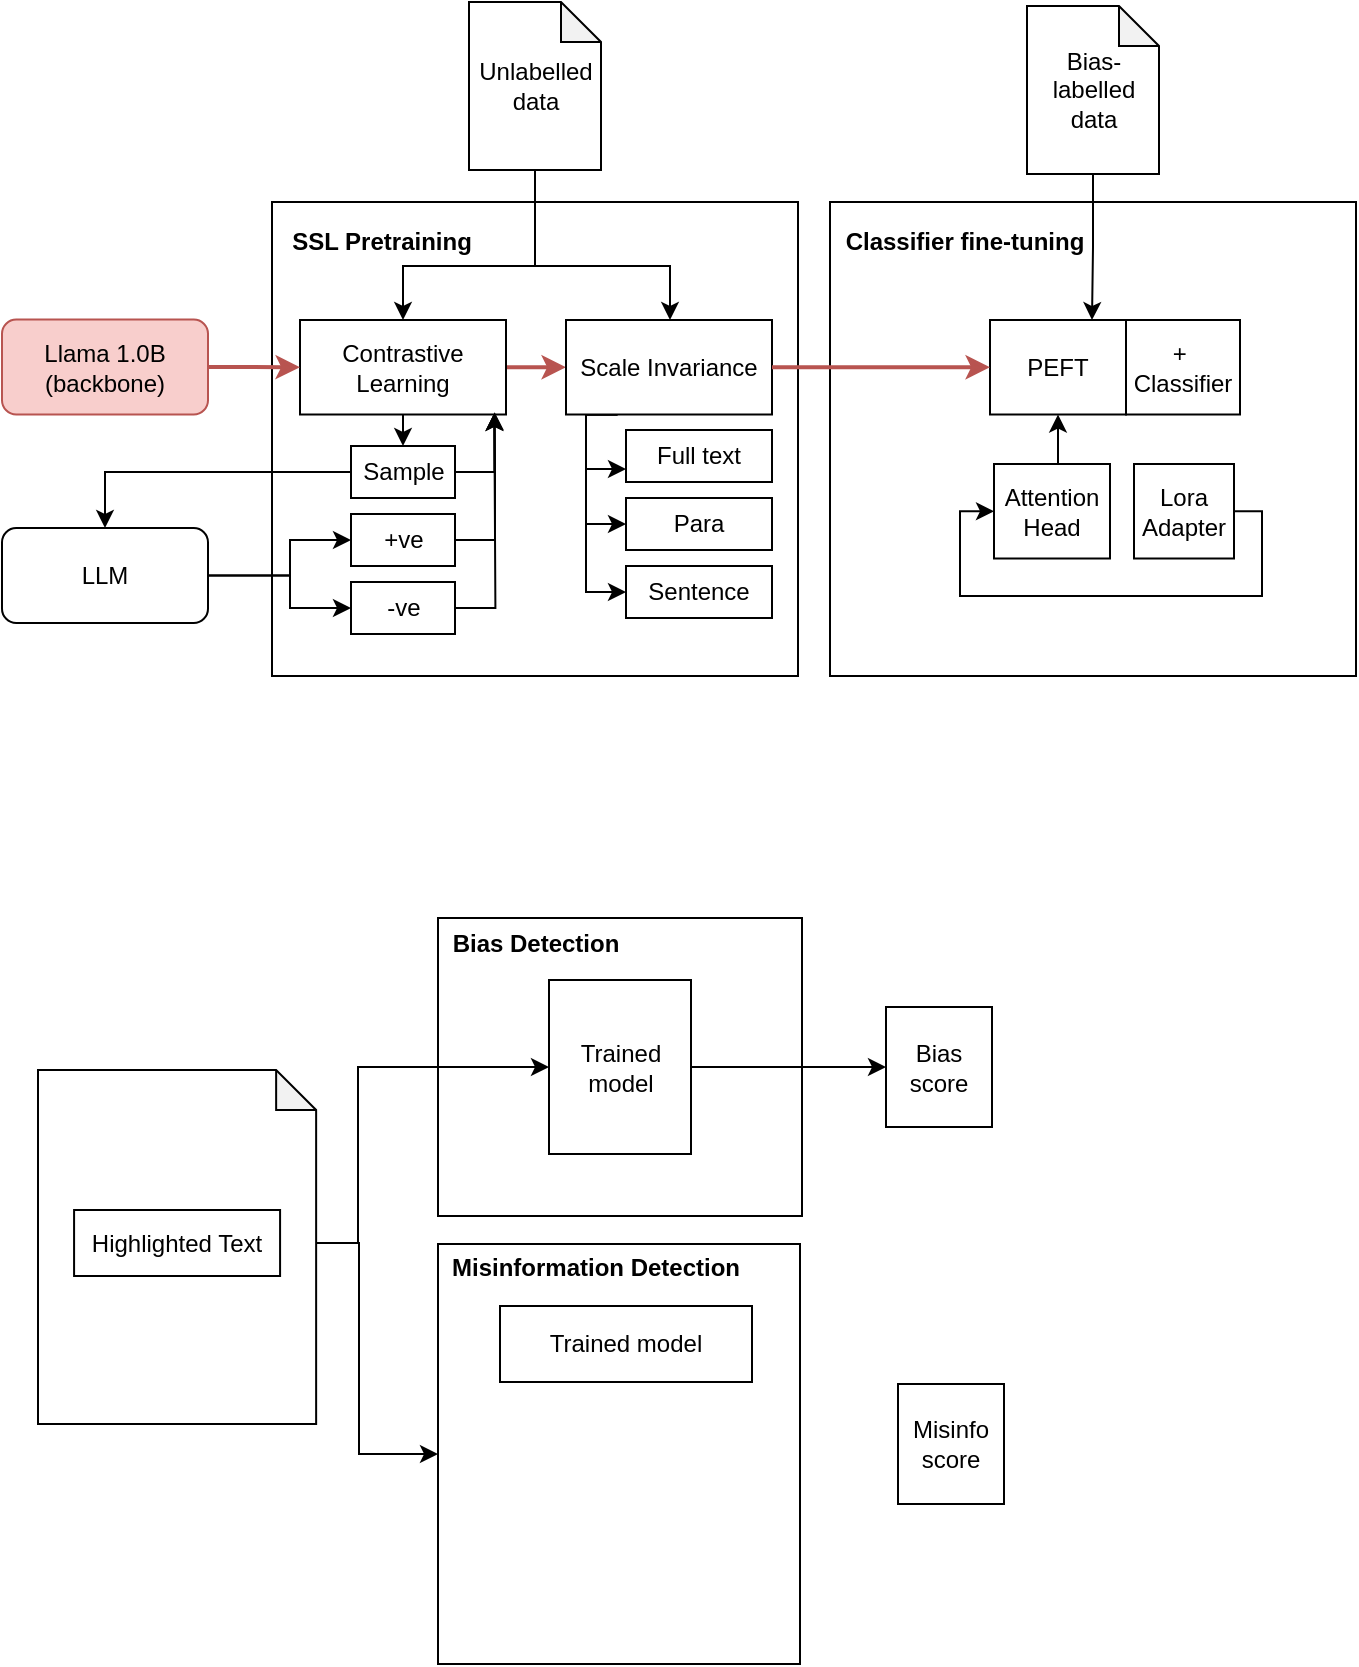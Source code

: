 <mxfile version="26.0.16">
  <diagram name="Page-1" id="9Bia6ibFdOrg1GPMHm58">
    <mxGraphModel dx="1028" dy="618" grid="0" gridSize="10" guides="1" tooltips="1" connect="1" arrows="1" fold="1" page="1" pageScale="1" pageWidth="827" pageHeight="1169" math="0" shadow="0">
      <root>
        <mxCell id="0" />
        <mxCell id="1" parent="0" />
        <mxCell id="3uAdCKP51J_CVrvJTmnT-3" value="" style="group" parent="1" vertex="1" connectable="0">
          <mxGeometry x="190" y="165" width="263" height="237" as="geometry" />
        </mxCell>
        <mxCell id="3uAdCKP51J_CVrvJTmnT-1" value="" style="rounded=0;whiteSpace=wrap;html=1;" parent="3uAdCKP51J_CVrvJTmnT-3" vertex="1">
          <mxGeometry width="263" height="237" as="geometry" />
        </mxCell>
        <mxCell id="3uAdCKP51J_CVrvJTmnT-2" value="SSL Pretraining" style="text;html=1;align=center;verticalAlign=middle;whiteSpace=wrap;rounded=0;fontStyle=1" parent="3uAdCKP51J_CVrvJTmnT-3" vertex="1">
          <mxGeometry x="3.72" y="5" width="102.28" height="30" as="geometry" />
        </mxCell>
        <mxCell id="YknameOXMy4EFTPiAXg9-14" style="edgeStyle=orthogonalEdgeStyle;rounded=0;orthogonalLoop=1;jettySize=auto;html=1;exitX=1;exitY=0.5;exitDx=0;exitDy=0;entryX=0;entryY=0.5;entryDx=0;entryDy=0;fillColor=#f8cecc;strokeColor=#b85450;strokeWidth=2;" parent="3uAdCKP51J_CVrvJTmnT-3" source="3uAdCKP51J_CVrvJTmnT-13" target="3uAdCKP51J_CVrvJTmnT-14" edge="1">
          <mxGeometry relative="1" as="geometry" />
        </mxCell>
        <mxCell id="YknameOXMy4EFTPiAXg9-29" style="edgeStyle=orthogonalEdgeStyle;rounded=0;orthogonalLoop=1;jettySize=auto;html=1;exitX=0.5;exitY=1;exitDx=0;exitDy=0;entryX=0.5;entryY=0;entryDx=0;entryDy=0;" parent="3uAdCKP51J_CVrvJTmnT-3" source="3uAdCKP51J_CVrvJTmnT-13" target="YknameOXMy4EFTPiAXg9-28" edge="1">
          <mxGeometry relative="1" as="geometry" />
        </mxCell>
        <mxCell id="3uAdCKP51J_CVrvJTmnT-13" value="Contrastive Learning" style="rounded=0;whiteSpace=wrap;html=1;" parent="3uAdCKP51J_CVrvJTmnT-3" vertex="1">
          <mxGeometry x="14" y="59" width="103" height="47.25" as="geometry" />
        </mxCell>
        <mxCell id="YknameOXMy4EFTPiAXg9-8" style="edgeStyle=orthogonalEdgeStyle;rounded=0;orthogonalLoop=1;jettySize=auto;html=1;exitX=0.25;exitY=1;exitDx=0;exitDy=0;entryX=0;entryY=0.75;entryDx=0;entryDy=0;" parent="3uAdCKP51J_CVrvJTmnT-3" source="3uAdCKP51J_CVrvJTmnT-14" target="YknameOXMy4EFTPiAXg9-3" edge="1">
          <mxGeometry relative="1" as="geometry">
            <Array as="points">
              <mxPoint x="157" y="106" />
              <mxPoint x="157" y="134" />
            </Array>
          </mxGeometry>
        </mxCell>
        <mxCell id="YknameOXMy4EFTPiAXg9-10" style="edgeStyle=orthogonalEdgeStyle;rounded=0;orthogonalLoop=1;jettySize=auto;html=1;exitX=0.25;exitY=1;exitDx=0;exitDy=0;entryX=0;entryY=0.5;entryDx=0;entryDy=0;" parent="3uAdCKP51J_CVrvJTmnT-3" source="3uAdCKP51J_CVrvJTmnT-14" target="YknameOXMy4EFTPiAXg9-7" edge="1">
          <mxGeometry relative="1" as="geometry">
            <Array as="points">
              <mxPoint x="157" y="106" />
              <mxPoint x="157" y="195" />
            </Array>
          </mxGeometry>
        </mxCell>
        <mxCell id="YknameOXMy4EFTPiAXg9-11" style="edgeStyle=orthogonalEdgeStyle;rounded=0;orthogonalLoop=1;jettySize=auto;html=1;exitX=0.25;exitY=1;exitDx=0;exitDy=0;entryX=0;entryY=0.5;entryDx=0;entryDy=0;" parent="3uAdCKP51J_CVrvJTmnT-3" source="3uAdCKP51J_CVrvJTmnT-14" target="YknameOXMy4EFTPiAXg9-6" edge="1">
          <mxGeometry relative="1" as="geometry">
            <Array as="points">
              <mxPoint x="157" y="106" />
              <mxPoint x="157" y="161" />
            </Array>
          </mxGeometry>
        </mxCell>
        <mxCell id="3uAdCKP51J_CVrvJTmnT-14" value="Scale Invariance" style="rounded=0;whiteSpace=wrap;html=1;" parent="3uAdCKP51J_CVrvJTmnT-3" vertex="1">
          <mxGeometry x="147" y="59" width="103" height="47.25" as="geometry" />
        </mxCell>
        <mxCell id="YknameOXMy4EFTPiAXg9-3" value="Full text" style="rounded=0;whiteSpace=wrap;html=1;" parent="3uAdCKP51J_CVrvJTmnT-3" vertex="1">
          <mxGeometry x="177" y="114" width="73" height="26" as="geometry" />
        </mxCell>
        <mxCell id="YknameOXMy4EFTPiAXg9-6" value="Para" style="rounded=0;whiteSpace=wrap;html=1;" parent="3uAdCKP51J_CVrvJTmnT-3" vertex="1">
          <mxGeometry x="177" y="148" width="73" height="26" as="geometry" />
        </mxCell>
        <mxCell id="YknameOXMy4EFTPiAXg9-7" value="Sentence" style="rounded=0;whiteSpace=wrap;html=1;" parent="3uAdCKP51J_CVrvJTmnT-3" vertex="1">
          <mxGeometry x="177" y="182" width="73" height="26" as="geometry" />
        </mxCell>
        <mxCell id="YknameOXMy4EFTPiAXg9-51" style="edgeStyle=orthogonalEdgeStyle;rounded=0;orthogonalLoop=1;jettySize=auto;html=1;exitX=1;exitY=0.5;exitDx=0;exitDy=0;" parent="3uAdCKP51J_CVrvJTmnT-3" source="YknameOXMy4EFTPiAXg9-28" edge="1">
          <mxGeometry relative="1" as="geometry">
            <mxPoint x="111.167" y="105.444" as="targetPoint" />
          </mxGeometry>
        </mxCell>
        <mxCell id="YknameOXMy4EFTPiAXg9-28" value="Sample" style="rounded=0;whiteSpace=wrap;html=1;" parent="3uAdCKP51J_CVrvJTmnT-3" vertex="1">
          <mxGeometry x="39.5" y="122" width="52" height="26" as="geometry" />
        </mxCell>
        <mxCell id="YknameOXMy4EFTPiAXg9-45" value="+ve" style="rounded=0;whiteSpace=wrap;html=1;" parent="3uAdCKP51J_CVrvJTmnT-3" vertex="1">
          <mxGeometry x="39.5" y="156" width="52" height="26" as="geometry" />
        </mxCell>
        <mxCell id="YknameOXMy4EFTPiAXg9-50" style="edgeStyle=orthogonalEdgeStyle;rounded=0;orthogonalLoop=1;jettySize=auto;html=1;exitX=1;exitY=0.5;exitDx=0;exitDy=0;" parent="3uAdCKP51J_CVrvJTmnT-3" source="YknameOXMy4EFTPiAXg9-46" edge="1">
          <mxGeometry relative="1" as="geometry">
            <mxPoint x="111.167" y="105.444" as="targetPoint" />
          </mxGeometry>
        </mxCell>
        <mxCell id="YknameOXMy4EFTPiAXg9-46" value="-ve" style="rounded=0;whiteSpace=wrap;html=1;" parent="3uAdCKP51J_CVrvJTmnT-3" vertex="1">
          <mxGeometry x="39.5" y="190" width="52" height="26" as="geometry" />
        </mxCell>
        <mxCell id="YknameOXMy4EFTPiAXg9-49" style="edgeStyle=orthogonalEdgeStyle;rounded=0;orthogonalLoop=1;jettySize=auto;html=1;exitX=1;exitY=0.5;exitDx=0;exitDy=0;entryX=0.945;entryY=0.975;entryDx=0;entryDy=0;entryPerimeter=0;" parent="3uAdCKP51J_CVrvJTmnT-3" source="YknameOXMy4EFTPiAXg9-45" target="3uAdCKP51J_CVrvJTmnT-13" edge="1">
          <mxGeometry relative="1" as="geometry" />
        </mxCell>
        <mxCell id="3uAdCKP51J_CVrvJTmnT-6" value="" style="group" parent="1" vertex="1" connectable="0">
          <mxGeometry x="469" y="165" width="263" height="237" as="geometry" />
        </mxCell>
        <mxCell id="3uAdCKP51J_CVrvJTmnT-7" value="" style="rounded=0;whiteSpace=wrap;html=1;" parent="3uAdCKP51J_CVrvJTmnT-6" vertex="1">
          <mxGeometry width="263" height="237" as="geometry" />
        </mxCell>
        <mxCell id="3uAdCKP51J_CVrvJTmnT-8" value="&lt;b&gt;Classifier fine-tuning&lt;/b&gt;" style="text;html=1;align=center;verticalAlign=middle;whiteSpace=wrap;rounded=0;" parent="3uAdCKP51J_CVrvJTmnT-6" vertex="1">
          <mxGeometry x="3.72" y="5" width="127.28" height="30" as="geometry" />
        </mxCell>
        <mxCell id="YknameOXMy4EFTPiAXg9-55" value="PEFT" style="rounded=0;whiteSpace=wrap;html=1;" parent="3uAdCKP51J_CVrvJTmnT-6" vertex="1">
          <mxGeometry x="80" y="59" width="68" height="47.25" as="geometry" />
        </mxCell>
        <mxCell id="YknameOXMy4EFTPiAXg9-58" value="+&amp;nbsp;&lt;div&gt;Classifier&lt;/div&gt;" style="rounded=0;whiteSpace=wrap;html=1;" parent="3uAdCKP51J_CVrvJTmnT-6" vertex="1">
          <mxGeometry x="148" y="59" width="57" height="47.25" as="geometry" />
        </mxCell>
        <mxCell id="YknameOXMy4EFTPiAXg9-65" value="" style="group" parent="3uAdCKP51J_CVrvJTmnT-6" vertex="1" connectable="0">
          <mxGeometry x="82" y="131" width="108" height="47.25" as="geometry" />
        </mxCell>
        <mxCell id="YknameOXMy4EFTPiAXg9-60" value="Lora Adapter" style="rounded=0;whiteSpace=wrap;html=1;" parent="YknameOXMy4EFTPiAXg9-65" vertex="1">
          <mxGeometry x="70" width="50" height="47.25" as="geometry" />
        </mxCell>
        <mxCell id="YknameOXMy4EFTPiAXg9-61" value="Attention Head" style="rounded=0;whiteSpace=wrap;html=1;" parent="YknameOXMy4EFTPiAXg9-65" vertex="1">
          <mxGeometry width="58" height="47.25" as="geometry" />
        </mxCell>
        <mxCell id="YknameOXMy4EFTPiAXg9-63" style="edgeStyle=orthogonalEdgeStyle;rounded=0;orthogonalLoop=1;jettySize=auto;html=1;exitX=1;exitY=0.5;exitDx=0;exitDy=0;entryX=0;entryY=0.5;entryDx=0;entryDy=0;" parent="YknameOXMy4EFTPiAXg9-65" source="YknameOXMy4EFTPiAXg9-60" target="YknameOXMy4EFTPiAXg9-61" edge="1">
          <mxGeometry relative="1" as="geometry">
            <Array as="points">
              <mxPoint x="134" y="24" />
              <mxPoint x="134" y="66" />
              <mxPoint x="-17" y="66" />
              <mxPoint x="-17" y="24" />
            </Array>
          </mxGeometry>
        </mxCell>
        <mxCell id="Vy3Y-UkOtOBgE4EE4kc7-1" value="" style="edgeStyle=orthogonalEdgeStyle;rounded=0;orthogonalLoop=1;jettySize=auto;html=1;exitX=0.5;exitY=0;exitDx=0;exitDy=0;entryX=0.5;entryY=1;entryDx=0;entryDy=0;" edge="1" parent="3uAdCKP51J_CVrvJTmnT-6" source="YknameOXMy4EFTPiAXg9-61" target="YknameOXMy4EFTPiAXg9-55">
          <mxGeometry relative="1" as="geometry">
            <Array as="points" />
          </mxGeometry>
        </mxCell>
        <mxCell id="YknameOXMy4EFTPiAXg9-1" style="edgeStyle=orthogonalEdgeStyle;rounded=0;orthogonalLoop=1;jettySize=auto;html=1;exitX=0.5;exitY=1;exitDx=0;exitDy=0;exitPerimeter=0;entryX=0.5;entryY=0;entryDx=0;entryDy=0;" parent="1" source="3uAdCKP51J_CVrvJTmnT-9" target="3uAdCKP51J_CVrvJTmnT-13" edge="1">
          <mxGeometry relative="1" as="geometry">
            <Array as="points">
              <mxPoint x="321" y="197" />
              <mxPoint x="255" y="197" />
            </Array>
          </mxGeometry>
        </mxCell>
        <mxCell id="YknameOXMy4EFTPiAXg9-2" style="edgeStyle=orthogonalEdgeStyle;rounded=0;orthogonalLoop=1;jettySize=auto;html=1;exitX=0.5;exitY=1;exitDx=0;exitDy=0;exitPerimeter=0;" parent="1" source="3uAdCKP51J_CVrvJTmnT-9" target="3uAdCKP51J_CVrvJTmnT-14" edge="1">
          <mxGeometry relative="1" as="geometry">
            <Array as="points">
              <mxPoint x="321" y="197" />
              <mxPoint x="389" y="197" />
            </Array>
          </mxGeometry>
        </mxCell>
        <mxCell id="3uAdCKP51J_CVrvJTmnT-9" value="Unlabelled data" style="shape=note;whiteSpace=wrap;html=1;backgroundOutline=1;darkOpacity=0.05;size=20;" parent="1" vertex="1">
          <mxGeometry x="288.5" y="65" width="66" height="84" as="geometry" />
        </mxCell>
        <mxCell id="YknameOXMy4EFTPiAXg9-56" style="edgeStyle=orthogonalEdgeStyle;rounded=0;orthogonalLoop=1;jettySize=auto;html=1;exitX=0.5;exitY=1;exitDx=0;exitDy=0;exitPerimeter=0;entryX=0.75;entryY=0;entryDx=0;entryDy=0;" parent="1" source="3uAdCKP51J_CVrvJTmnT-10" target="YknameOXMy4EFTPiAXg9-55" edge="1">
          <mxGeometry relative="1" as="geometry" />
        </mxCell>
        <mxCell id="3uAdCKP51J_CVrvJTmnT-10" value="Bias-labelled data" style="shape=note;whiteSpace=wrap;html=1;backgroundOutline=1;darkOpacity=0.05;size=20;" parent="1" vertex="1">
          <mxGeometry x="567.5" y="67" width="66" height="84" as="geometry" />
        </mxCell>
        <mxCell id="YknameOXMy4EFTPiAXg9-47" style="edgeStyle=orthogonalEdgeStyle;rounded=0;orthogonalLoop=1;jettySize=auto;html=1;exitX=1;exitY=0.5;exitDx=0;exitDy=0;entryX=0;entryY=0.5;entryDx=0;entryDy=0;" parent="1" source="3uAdCKP51J_CVrvJTmnT-12" target="YknameOXMy4EFTPiAXg9-45" edge="1">
          <mxGeometry relative="1" as="geometry">
            <Array as="points">
              <mxPoint x="199" y="352" />
              <mxPoint x="199" y="334" />
            </Array>
          </mxGeometry>
        </mxCell>
        <mxCell id="YknameOXMy4EFTPiAXg9-48" style="edgeStyle=orthogonalEdgeStyle;rounded=0;orthogonalLoop=1;jettySize=auto;html=1;exitX=1;exitY=0.5;exitDx=0;exitDy=0;entryX=0;entryY=0.5;entryDx=0;entryDy=0;" parent="1" source="3uAdCKP51J_CVrvJTmnT-12" target="YknameOXMy4EFTPiAXg9-46" edge="1">
          <mxGeometry relative="1" as="geometry">
            <Array as="points">
              <mxPoint x="199" y="352" />
              <mxPoint x="199" y="368" />
            </Array>
          </mxGeometry>
        </mxCell>
        <mxCell id="3uAdCKP51J_CVrvJTmnT-12" value="LLM" style="rounded=1;whiteSpace=wrap;html=1;" parent="1" vertex="1">
          <mxGeometry x="55" y="328" width="103" height="47.5" as="geometry" />
        </mxCell>
        <mxCell id="YknameOXMy4EFTPiAXg9-13" style="edgeStyle=orthogonalEdgeStyle;rounded=0;orthogonalLoop=1;jettySize=auto;html=1;exitX=1;exitY=0.5;exitDx=0;exitDy=0;entryX=0;entryY=0.5;entryDx=0;entryDy=0;fillColor=#f8cecc;strokeColor=#b85450;strokeWidth=2;" parent="1" source="YknameOXMy4EFTPiAXg9-12" target="3uAdCKP51J_CVrvJTmnT-13" edge="1">
          <mxGeometry relative="1" as="geometry" />
        </mxCell>
        <mxCell id="YknameOXMy4EFTPiAXg9-12" value="Llama 1.0B (backbone)" style="rounded=1;whiteSpace=wrap;html=1;fillColor=#f8cecc;strokeColor=#b85450;" parent="1" vertex="1">
          <mxGeometry x="55" y="223.75" width="103" height="47.5" as="geometry" />
        </mxCell>
        <mxCell id="YknameOXMy4EFTPiAXg9-30" style="edgeStyle=orthogonalEdgeStyle;rounded=0;orthogonalLoop=1;jettySize=auto;html=1;exitX=0;exitY=0.5;exitDx=0;exitDy=0;entryX=0.5;entryY=0;entryDx=0;entryDy=0;" parent="1" source="YknameOXMy4EFTPiAXg9-28" target="3uAdCKP51J_CVrvJTmnT-12" edge="1">
          <mxGeometry relative="1" as="geometry">
            <Array as="points">
              <mxPoint x="107" y="300" />
            </Array>
          </mxGeometry>
        </mxCell>
        <mxCell id="YknameOXMy4EFTPiAXg9-52" value="" style="group" parent="1" vertex="1" connectable="0">
          <mxGeometry x="273" y="523" width="263" height="149" as="geometry" />
        </mxCell>
        <mxCell id="YknameOXMy4EFTPiAXg9-53" value="" style="rounded=0;whiteSpace=wrap;html=1;" parent="YknameOXMy4EFTPiAXg9-52" vertex="1">
          <mxGeometry width="182" height="149" as="geometry" />
        </mxCell>
        <mxCell id="YknameOXMy4EFTPiAXg9-54" value="&lt;b&gt;Bias Detection&lt;/b&gt;" style="text;html=1;align=center;verticalAlign=middle;whiteSpace=wrap;rounded=0;" parent="YknameOXMy4EFTPiAXg9-52" vertex="1">
          <mxGeometry x="3.72" y="3.143" width="90.28" height="18.861" as="geometry" />
        </mxCell>
        <mxCell id="YknameOXMy4EFTPiAXg9-74" value="Trained model" style="rounded=0;whiteSpace=wrap;html=1;" parent="YknameOXMy4EFTPiAXg9-52" vertex="1">
          <mxGeometry x="55.5" y="31" width="71" height="87" as="geometry" />
        </mxCell>
        <mxCell id="YknameOXMy4EFTPiAXg9-57" style="edgeStyle=orthogonalEdgeStyle;rounded=0;orthogonalLoop=1;jettySize=auto;html=1;exitX=1;exitY=0.5;exitDx=0;exitDy=0;entryX=0;entryY=0.5;entryDx=0;entryDy=0;fillColor=#f8cecc;strokeColor=#b85450;strokeWidth=2;" parent="1" source="3uAdCKP51J_CVrvJTmnT-14" target="YknameOXMy4EFTPiAXg9-55" edge="1">
          <mxGeometry relative="1" as="geometry">
            <Array as="points">
              <mxPoint x="463" y="248" />
              <mxPoint x="463" y="248" />
            </Array>
          </mxGeometry>
        </mxCell>
        <mxCell id="YknameOXMy4EFTPiAXg9-66" value="" style="group" parent="1" vertex="1" connectable="0">
          <mxGeometry x="273" y="686" width="181" height="210" as="geometry" />
        </mxCell>
        <mxCell id="YknameOXMy4EFTPiAXg9-67" value="" style="rounded=0;whiteSpace=wrap;html=1;" parent="YknameOXMy4EFTPiAXg9-66" vertex="1">
          <mxGeometry width="181" height="210" as="geometry" />
        </mxCell>
        <mxCell id="YknameOXMy4EFTPiAXg9-68" value="&lt;b&gt;Misinformation Detection&lt;/b&gt;" style="text;html=1;align=center;verticalAlign=middle;whiteSpace=wrap;rounded=0;" parent="YknameOXMy4EFTPiAXg9-66" vertex="1">
          <mxGeometry x="2.56" y="3.12" width="152.44" height="18.73" as="geometry" />
        </mxCell>
        <mxCell id="YknameOXMy4EFTPiAXg9-79" value="Trained model" style="rounded=0;whiteSpace=wrap;html=1;" parent="YknameOXMy4EFTPiAXg9-66" vertex="1">
          <mxGeometry x="31" y="31" width="126" height="38" as="geometry" />
        </mxCell>
        <mxCell id="YknameOXMy4EFTPiAXg9-71" style="edgeStyle=orthogonalEdgeStyle;rounded=0;orthogonalLoop=1;jettySize=auto;html=1;exitX=1;exitY=0.5;exitDx=0;exitDy=0;entryX=0;entryY=0.5;entryDx=0;entryDy=0;" parent="1" source="YknameOXMy4EFTPiAXg9-70" target="YknameOXMy4EFTPiAXg9-74" edge="1">
          <mxGeometry relative="1" as="geometry">
            <Array as="points">
              <mxPoint x="233" y="686" />
              <mxPoint x="233" y="598" />
            </Array>
          </mxGeometry>
        </mxCell>
        <mxCell id="YknameOXMy4EFTPiAXg9-72" style="edgeStyle=orthogonalEdgeStyle;rounded=0;orthogonalLoop=1;jettySize=auto;html=1;exitX=1;exitY=0.5;exitDx=0;exitDy=0;entryX=0;entryY=0.5;entryDx=0;entryDy=0;" parent="1" source="YknameOXMy4EFTPiAXg9-70" target="YknameOXMy4EFTPiAXg9-67" edge="1">
          <mxGeometry relative="1" as="geometry" />
        </mxCell>
        <mxCell id="YknameOXMy4EFTPiAXg9-73" value="" style="group" parent="1" vertex="1" connectable="0">
          <mxGeometry x="73" y="599" width="139.07" height="177" as="geometry" />
        </mxCell>
        <mxCell id="YknameOXMy4EFTPiAXg9-69" value="" style="shape=note;whiteSpace=wrap;html=1;backgroundOutline=1;darkOpacity=0.05;size=20;align=center;" parent="YknameOXMy4EFTPiAXg9-73" vertex="1">
          <mxGeometry width="139.07" height="177" as="geometry" />
        </mxCell>
        <mxCell id="YknameOXMy4EFTPiAXg9-70" value="Highlighted Text" style="rounded=0;whiteSpace=wrap;html=1;" parent="YknameOXMy4EFTPiAXg9-73" vertex="1">
          <mxGeometry x="18.04" y="70" width="103" height="33" as="geometry" />
        </mxCell>
        <mxCell id="YknameOXMy4EFTPiAXg9-77" value="Bias score" style="rounded=0;whiteSpace=wrap;html=1;" parent="1" vertex="1">
          <mxGeometry x="497" y="567.5" width="53" height="60" as="geometry" />
        </mxCell>
        <mxCell id="YknameOXMy4EFTPiAXg9-75" style="edgeStyle=orthogonalEdgeStyle;rounded=0;orthogonalLoop=1;jettySize=auto;html=1;exitX=1;exitY=0.5;exitDx=0;exitDy=0;entryX=0;entryY=0.5;entryDx=0;entryDy=0;" parent="1" source="YknameOXMy4EFTPiAXg9-74" target="YknameOXMy4EFTPiAXg9-77" edge="1">
          <mxGeometry relative="1" as="geometry">
            <mxPoint x="493.571" y="597.286" as="targetPoint" />
          </mxGeometry>
        </mxCell>
        <mxCell id="YknameOXMy4EFTPiAXg9-78" value="Misinfo score" style="rounded=0;whiteSpace=wrap;html=1;" parent="1" vertex="1">
          <mxGeometry x="503" y="756" width="53" height="60" as="geometry" />
        </mxCell>
      </root>
    </mxGraphModel>
  </diagram>
</mxfile>
